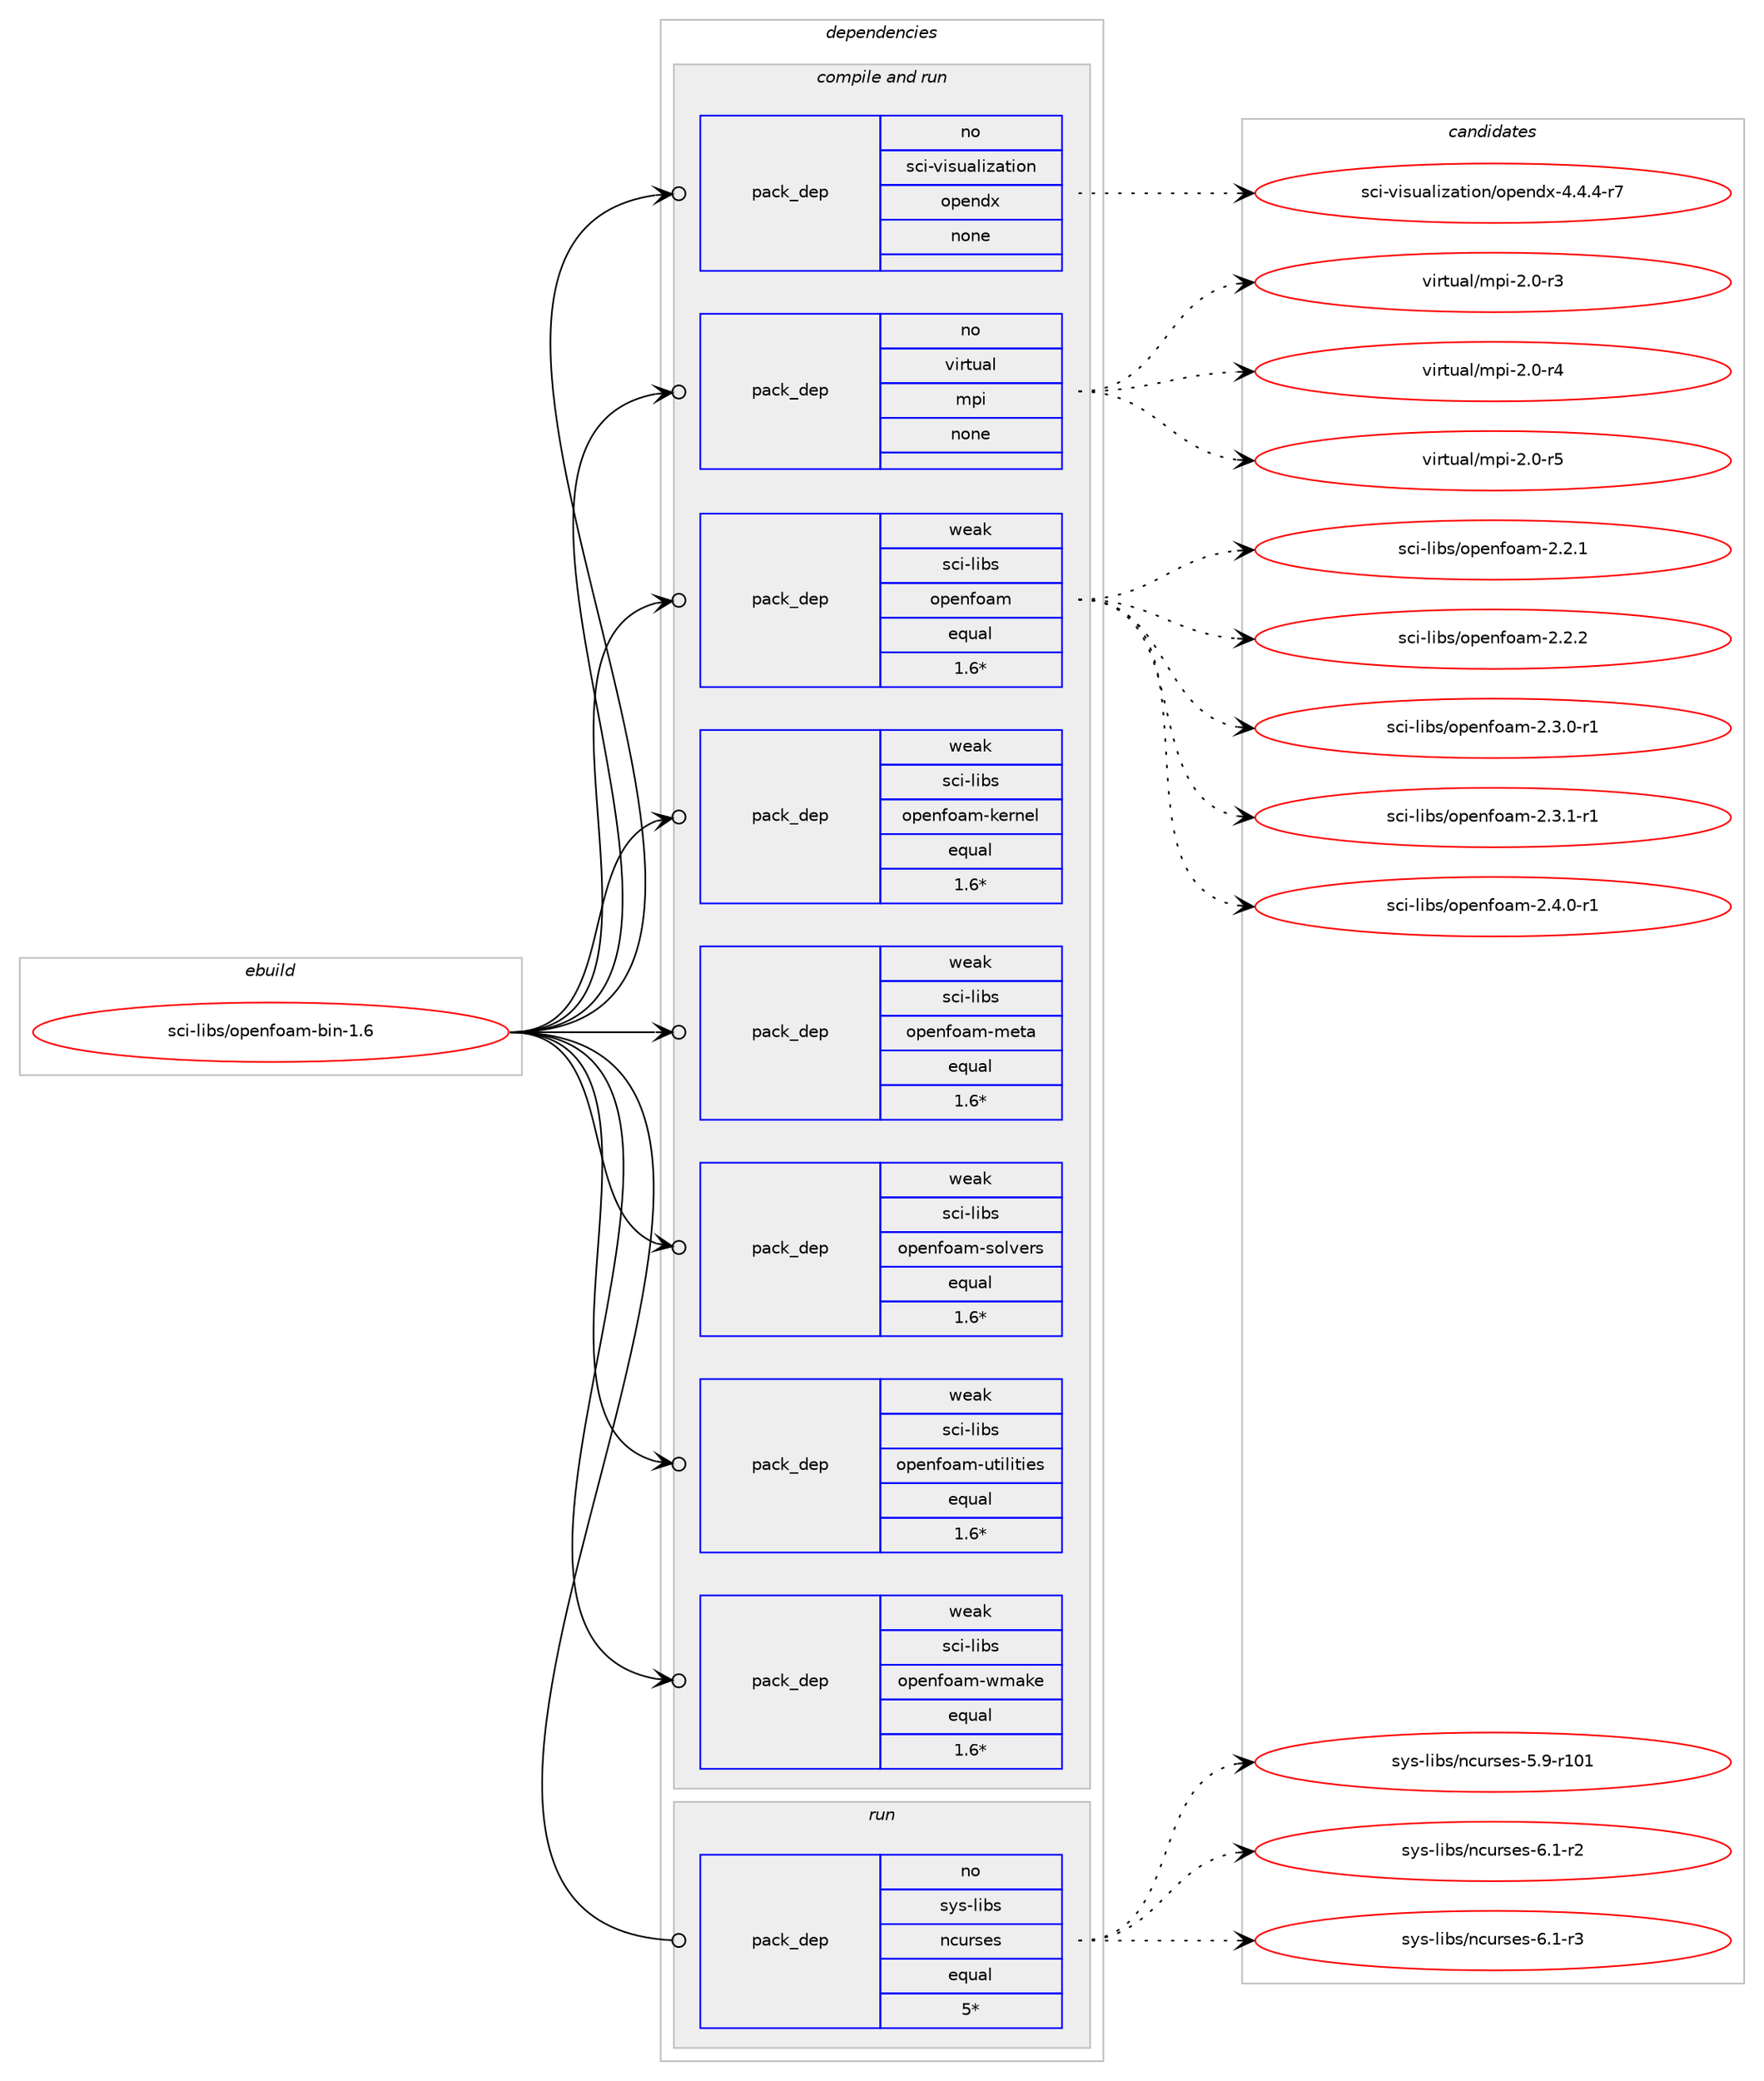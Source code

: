 digraph prolog {

# *************
# Graph options
# *************

newrank=true;
concentrate=true;
compound=true;
graph [rankdir=LR,fontname=Helvetica,fontsize=10,ranksep=1.5];#, ranksep=2.5, nodesep=0.2];
edge  [arrowhead=vee];
node  [fontname=Helvetica,fontsize=10];

# **********
# The ebuild
# **********

subgraph cluster_leftcol {
color=gray;
rank=same;
label=<<i>ebuild</i>>;
id [label="sci-libs/openfoam-bin-1.6", color=red, width=4, href="../sci-libs/openfoam-bin-1.6.svg"];
}

# ****************
# The dependencies
# ****************

subgraph cluster_midcol {
color=gray;
label=<<i>dependencies</i>>;
subgraph cluster_compile {
fillcolor="#eeeeee";
style=filled;
label=<<i>compile</i>>;
}
subgraph cluster_compileandrun {
fillcolor="#eeeeee";
style=filled;
label=<<i>compile and run</i>>;
subgraph pack1213783 {
dependency1695483 [label=<<TABLE BORDER="0" CELLBORDER="1" CELLSPACING="0" CELLPADDING="4" WIDTH="220"><TR><TD ROWSPAN="6" CELLPADDING="30">pack_dep</TD></TR><TR><TD WIDTH="110">no</TD></TR><TR><TD>sci-visualization</TD></TR><TR><TD>opendx</TD></TR><TR><TD>none</TD></TR><TR><TD></TD></TR></TABLE>>, shape=none, color=blue];
}
id:e -> dependency1695483:w [weight=20,style="solid",arrowhead="odotvee"];
subgraph pack1213784 {
dependency1695484 [label=<<TABLE BORDER="0" CELLBORDER="1" CELLSPACING="0" CELLPADDING="4" WIDTH="220"><TR><TD ROWSPAN="6" CELLPADDING="30">pack_dep</TD></TR><TR><TD WIDTH="110">no</TD></TR><TR><TD>virtual</TD></TR><TR><TD>mpi</TD></TR><TR><TD>none</TD></TR><TR><TD></TD></TR></TABLE>>, shape=none, color=blue];
}
id:e -> dependency1695484:w [weight=20,style="solid",arrowhead="odotvee"];
subgraph pack1213785 {
dependency1695485 [label=<<TABLE BORDER="0" CELLBORDER="1" CELLSPACING="0" CELLPADDING="4" WIDTH="220"><TR><TD ROWSPAN="6" CELLPADDING="30">pack_dep</TD></TR><TR><TD WIDTH="110">weak</TD></TR><TR><TD>sci-libs</TD></TR><TR><TD>openfoam</TD></TR><TR><TD>equal</TD></TR><TR><TD>1.6*</TD></TR></TABLE>>, shape=none, color=blue];
}
id:e -> dependency1695485:w [weight=20,style="solid",arrowhead="odotvee"];
subgraph pack1213786 {
dependency1695486 [label=<<TABLE BORDER="0" CELLBORDER="1" CELLSPACING="0" CELLPADDING="4" WIDTH="220"><TR><TD ROWSPAN="6" CELLPADDING="30">pack_dep</TD></TR><TR><TD WIDTH="110">weak</TD></TR><TR><TD>sci-libs</TD></TR><TR><TD>openfoam-kernel</TD></TR><TR><TD>equal</TD></TR><TR><TD>1.6*</TD></TR></TABLE>>, shape=none, color=blue];
}
id:e -> dependency1695486:w [weight=20,style="solid",arrowhead="odotvee"];
subgraph pack1213787 {
dependency1695487 [label=<<TABLE BORDER="0" CELLBORDER="1" CELLSPACING="0" CELLPADDING="4" WIDTH="220"><TR><TD ROWSPAN="6" CELLPADDING="30">pack_dep</TD></TR><TR><TD WIDTH="110">weak</TD></TR><TR><TD>sci-libs</TD></TR><TR><TD>openfoam-meta</TD></TR><TR><TD>equal</TD></TR><TR><TD>1.6*</TD></TR></TABLE>>, shape=none, color=blue];
}
id:e -> dependency1695487:w [weight=20,style="solid",arrowhead="odotvee"];
subgraph pack1213788 {
dependency1695488 [label=<<TABLE BORDER="0" CELLBORDER="1" CELLSPACING="0" CELLPADDING="4" WIDTH="220"><TR><TD ROWSPAN="6" CELLPADDING="30">pack_dep</TD></TR><TR><TD WIDTH="110">weak</TD></TR><TR><TD>sci-libs</TD></TR><TR><TD>openfoam-solvers</TD></TR><TR><TD>equal</TD></TR><TR><TD>1.6*</TD></TR></TABLE>>, shape=none, color=blue];
}
id:e -> dependency1695488:w [weight=20,style="solid",arrowhead="odotvee"];
subgraph pack1213789 {
dependency1695489 [label=<<TABLE BORDER="0" CELLBORDER="1" CELLSPACING="0" CELLPADDING="4" WIDTH="220"><TR><TD ROWSPAN="6" CELLPADDING="30">pack_dep</TD></TR><TR><TD WIDTH="110">weak</TD></TR><TR><TD>sci-libs</TD></TR><TR><TD>openfoam-utilities</TD></TR><TR><TD>equal</TD></TR><TR><TD>1.6*</TD></TR></TABLE>>, shape=none, color=blue];
}
id:e -> dependency1695489:w [weight=20,style="solid",arrowhead="odotvee"];
subgraph pack1213790 {
dependency1695490 [label=<<TABLE BORDER="0" CELLBORDER="1" CELLSPACING="0" CELLPADDING="4" WIDTH="220"><TR><TD ROWSPAN="6" CELLPADDING="30">pack_dep</TD></TR><TR><TD WIDTH="110">weak</TD></TR><TR><TD>sci-libs</TD></TR><TR><TD>openfoam-wmake</TD></TR><TR><TD>equal</TD></TR><TR><TD>1.6*</TD></TR></TABLE>>, shape=none, color=blue];
}
id:e -> dependency1695490:w [weight=20,style="solid",arrowhead="odotvee"];
}
subgraph cluster_run {
fillcolor="#eeeeee";
style=filled;
label=<<i>run</i>>;
subgraph pack1213791 {
dependency1695491 [label=<<TABLE BORDER="0" CELLBORDER="1" CELLSPACING="0" CELLPADDING="4" WIDTH="220"><TR><TD ROWSPAN="6" CELLPADDING="30">pack_dep</TD></TR><TR><TD WIDTH="110">no</TD></TR><TR><TD>sys-libs</TD></TR><TR><TD>ncurses</TD></TR><TR><TD>equal</TD></TR><TR><TD>5*</TD></TR></TABLE>>, shape=none, color=blue];
}
id:e -> dependency1695491:w [weight=20,style="solid",arrowhead="odot"];
}
}

# **************
# The candidates
# **************

subgraph cluster_choices {
rank=same;
color=gray;
label=<<i>candidates</i>>;

subgraph choice1213783 {
color=black;
nodesep=1;
choice11599105451181051151179710810512297116105111110471111121011101001204552465246524511455 [label="sci-visualization/opendx-4.4.4-r7", color=red, width=4,href="../sci-visualization/opendx-4.4.4-r7.svg"];
dependency1695483:e -> choice11599105451181051151179710810512297116105111110471111121011101001204552465246524511455:w [style=dotted,weight="100"];
}
subgraph choice1213784 {
color=black;
nodesep=1;
choice1181051141161179710847109112105455046484511451 [label="virtual/mpi-2.0-r3", color=red, width=4,href="../virtual/mpi-2.0-r3.svg"];
choice1181051141161179710847109112105455046484511452 [label="virtual/mpi-2.0-r4", color=red, width=4,href="../virtual/mpi-2.0-r4.svg"];
choice1181051141161179710847109112105455046484511453 [label="virtual/mpi-2.0-r5", color=red, width=4,href="../virtual/mpi-2.0-r5.svg"];
dependency1695484:e -> choice1181051141161179710847109112105455046484511451:w [style=dotted,weight="100"];
dependency1695484:e -> choice1181051141161179710847109112105455046484511452:w [style=dotted,weight="100"];
dependency1695484:e -> choice1181051141161179710847109112105455046484511453:w [style=dotted,weight="100"];
}
subgraph choice1213785 {
color=black;
nodesep=1;
choice1159910545108105981154711111210111010211197109455046504649 [label="sci-libs/openfoam-2.2.1", color=red, width=4,href="../sci-libs/openfoam-2.2.1.svg"];
choice1159910545108105981154711111210111010211197109455046504650 [label="sci-libs/openfoam-2.2.2", color=red, width=4,href="../sci-libs/openfoam-2.2.2.svg"];
choice11599105451081059811547111112101110102111971094550465146484511449 [label="sci-libs/openfoam-2.3.0-r1", color=red, width=4,href="../sci-libs/openfoam-2.3.0-r1.svg"];
choice11599105451081059811547111112101110102111971094550465146494511449 [label="sci-libs/openfoam-2.3.1-r1", color=red, width=4,href="../sci-libs/openfoam-2.3.1-r1.svg"];
choice11599105451081059811547111112101110102111971094550465246484511449 [label="sci-libs/openfoam-2.4.0-r1", color=red, width=4,href="../sci-libs/openfoam-2.4.0-r1.svg"];
dependency1695485:e -> choice1159910545108105981154711111210111010211197109455046504649:w [style=dotted,weight="100"];
dependency1695485:e -> choice1159910545108105981154711111210111010211197109455046504650:w [style=dotted,weight="100"];
dependency1695485:e -> choice11599105451081059811547111112101110102111971094550465146484511449:w [style=dotted,weight="100"];
dependency1695485:e -> choice11599105451081059811547111112101110102111971094550465146494511449:w [style=dotted,weight="100"];
dependency1695485:e -> choice11599105451081059811547111112101110102111971094550465246484511449:w [style=dotted,weight="100"];
}
subgraph choice1213786 {
color=black;
nodesep=1;
}
subgraph choice1213787 {
color=black;
nodesep=1;
}
subgraph choice1213788 {
color=black;
nodesep=1;
}
subgraph choice1213789 {
color=black;
nodesep=1;
}
subgraph choice1213790 {
color=black;
nodesep=1;
}
subgraph choice1213791 {
color=black;
nodesep=1;
choice115121115451081059811547110991171141151011154553465745114494849 [label="sys-libs/ncurses-5.9-r101", color=red, width=4,href="../sys-libs/ncurses-5.9-r101.svg"];
choice11512111545108105981154711099117114115101115455446494511450 [label="sys-libs/ncurses-6.1-r2", color=red, width=4,href="../sys-libs/ncurses-6.1-r2.svg"];
choice11512111545108105981154711099117114115101115455446494511451 [label="sys-libs/ncurses-6.1-r3", color=red, width=4,href="../sys-libs/ncurses-6.1-r3.svg"];
dependency1695491:e -> choice115121115451081059811547110991171141151011154553465745114494849:w [style=dotted,weight="100"];
dependency1695491:e -> choice11512111545108105981154711099117114115101115455446494511450:w [style=dotted,weight="100"];
dependency1695491:e -> choice11512111545108105981154711099117114115101115455446494511451:w [style=dotted,weight="100"];
}
}

}
